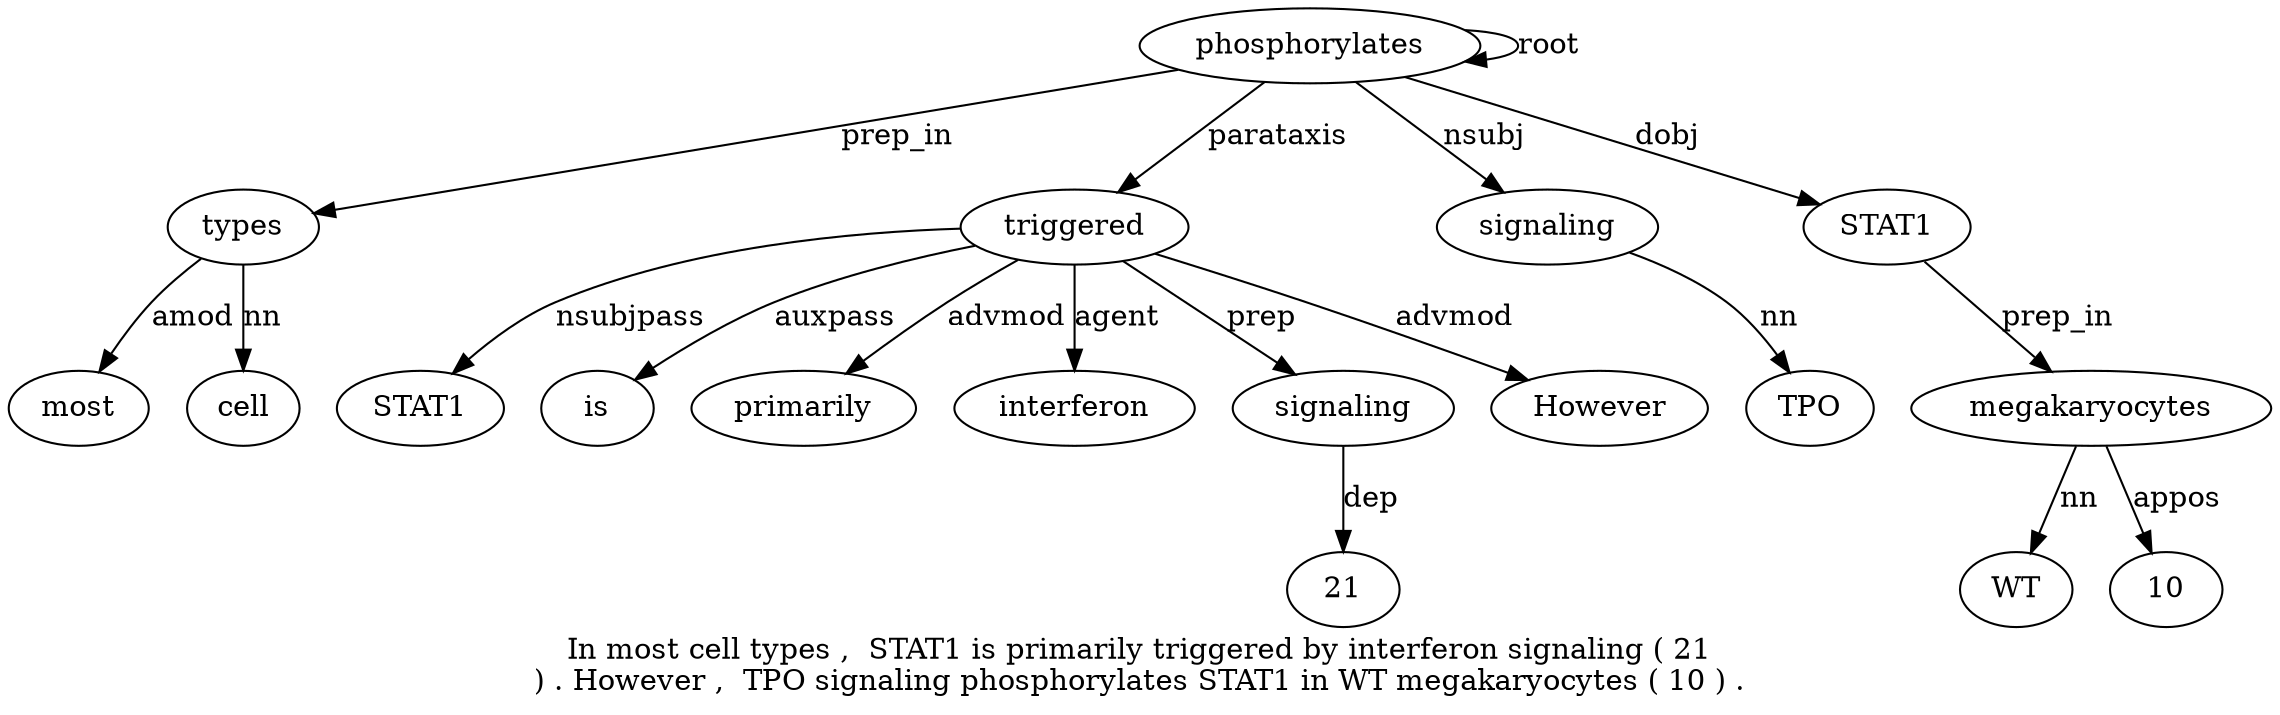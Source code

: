 digraph "In most cell types ,  STAT1 is primarily triggered by interferon signaling ( 21 ) . However ,  TPO signaling phosphorylates STAT1 in WT megakaryocytes ( 10 ) ." {
label="In most cell types ,  STAT1 is primarily triggered by interferon signaling ( 21
) . However ,  TPO signaling phosphorylates STAT1 in WT megakaryocytes ( 10 ) .";
types4 [style=filled, fillcolor=white, label=types];
most2 [style=filled, fillcolor=white, label=most];
types4 -> most2  [label=amod];
cell3 [style=filled, fillcolor=white, label=cell];
types4 -> cell3  [label=nn];
phosphorylates21 [style=filled, fillcolor=white, label=phosphorylates];
phosphorylates21 -> types4  [label=prep_in];
triggered9 [style=filled, fillcolor=white, label=triggered];
STAT16 [style=filled, fillcolor=white, label=STAT1];
triggered9 -> STAT16  [label=nsubjpass];
is7 [style=filled, fillcolor=white, label=is];
triggered9 -> is7  [label=auxpass];
primarily8 [style=filled, fillcolor=white, label=primarily];
triggered9 -> primarily8  [label=advmod];
phosphorylates21 -> triggered9  [label=parataxis];
interferon11 [style=filled, fillcolor=white, label=interferon];
triggered9 -> interferon11  [label=agent];
signaling12 [style=filled, fillcolor=white, label=signaling];
triggered9 -> signaling12  [label=prep];
2114 [style=filled, fillcolor=white, label=21];
signaling12 -> 2114  [label=dep];
However17 [style=filled, fillcolor=white, label=However];
triggered9 -> However17  [label=advmod];
signaling20 [style=filled, fillcolor=white, label=signaling];
TPO19 [style=filled, fillcolor=white, label=TPO];
signaling20 -> TPO19  [label=nn];
phosphorylates21 -> signaling20  [label=nsubj];
phosphorylates21 -> phosphorylates21  [label=root];
STAT122 [style=filled, fillcolor=white, label=STAT1];
phosphorylates21 -> STAT122  [label=dobj];
megakaryocytes25 [style=filled, fillcolor=white, label=megakaryocytes];
WT24 [style=filled, fillcolor=white, label=WT];
megakaryocytes25 -> WT24  [label=nn];
STAT122 -> megakaryocytes25  [label=prep_in];
1027 [style=filled, fillcolor=white, label=10];
megakaryocytes25 -> 1027  [label=appos];
}
